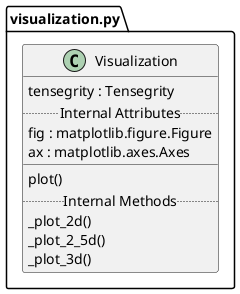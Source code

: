 @startuml visualization
set separator none

package visualization.py <<Folder>> {
class Visualization {
    tensegrity : Tensegrity
    .. Internal Attributes ..
    fig : matplotlib.figure.Figure
    ax : matplotlib.axes.Axes
    __
    plot()
    .. Internal Methods ..
    _plot_2d()
    _plot_2_5d()
    _plot_3d()
}
}
@enduml